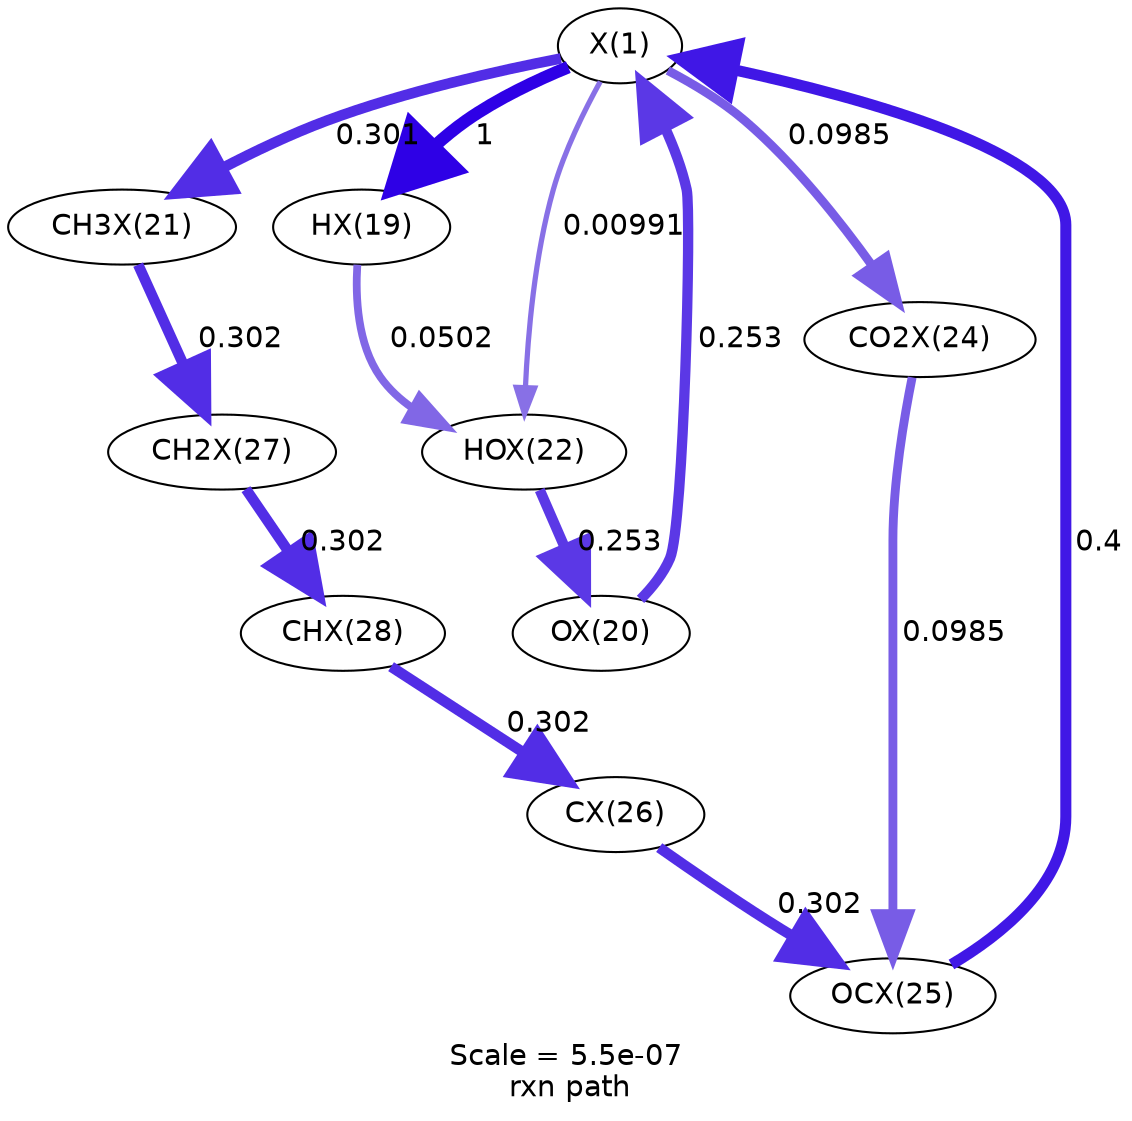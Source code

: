 digraph reaction_paths {
center=1;
s22 -> s23[fontname="Helvetica", penwidth=6, arrowsize=3, color="0.7, 1.5, 0.9"
, label=" 1"];
s24 -> s22[fontname="Helvetica", penwidth=4.96, arrowsize=2.48, color="0.7, 0.753, 0.9"
, label=" 0.253"];
s22 -> s26[fontname="Helvetica", penwidth=2.52, arrowsize=1.26, color="0.7, 0.51, 0.9"
, label=" 0.00991"];
s22 -> s25[fontname="Helvetica", penwidth=5.09, arrowsize=2.55, color="0.7, 0.801, 0.9"
, label=" 0.301"];
s29 -> s22[fontname="Helvetica", penwidth=5.31, arrowsize=2.65, color="0.7, 0.9, 0.9"
, label=" 0.4"];
s22 -> s28[fontname="Helvetica", penwidth=4.25, arrowsize=2.12, color="0.7, 0.598, 0.9"
, label=" 0.0985"];
s23 -> s26[fontname="Helvetica", penwidth=3.74, arrowsize=1.87, color="0.7, 0.55, 0.9"
, label=" 0.0502"];
s26 -> s24[fontname="Helvetica", penwidth=4.96, arrowsize=2.48, color="0.7, 0.753, 0.9"
, label=" 0.253"];
s25 -> s31[fontname="Helvetica", penwidth=5.09, arrowsize=2.55, color="0.7, 0.802, 0.9"
, label=" 0.302"];
s31 -> s32[fontname="Helvetica", penwidth=5.09, arrowsize=2.55, color="0.7, 0.802, 0.9"
, label=" 0.302"];
s32 -> s30[fontname="Helvetica", penwidth=5.09, arrowsize=2.55, color="0.7, 0.802, 0.9"
, label=" 0.302"];
s30 -> s29[fontname="Helvetica", penwidth=5.09, arrowsize=2.55, color="0.7, 0.802, 0.9"
, label=" 0.302"];
s28 -> s29[fontname="Helvetica", penwidth=4.25, arrowsize=2.12, color="0.7, 0.598, 0.9"
, label=" 0.0985"];
s22 [ fontname="Helvetica", label="X(1)"];
s23 [ fontname="Helvetica", label="HX(19)"];
s24 [ fontname="Helvetica", label="OX(20)"];
s25 [ fontname="Helvetica", label="CH3X(21)"];
s26 [ fontname="Helvetica", label="HOX(22)"];
s28 [ fontname="Helvetica", label="CO2X(24)"];
s29 [ fontname="Helvetica", label="OCX(25)"];
s30 [ fontname="Helvetica", label="CX(26)"];
s31 [ fontname="Helvetica", label="CH2X(27)"];
s32 [ fontname="Helvetica", label="CHX(28)"];
 label = "Scale = 5.5e-07\l rxn path";
 fontname = "Helvetica";
}
